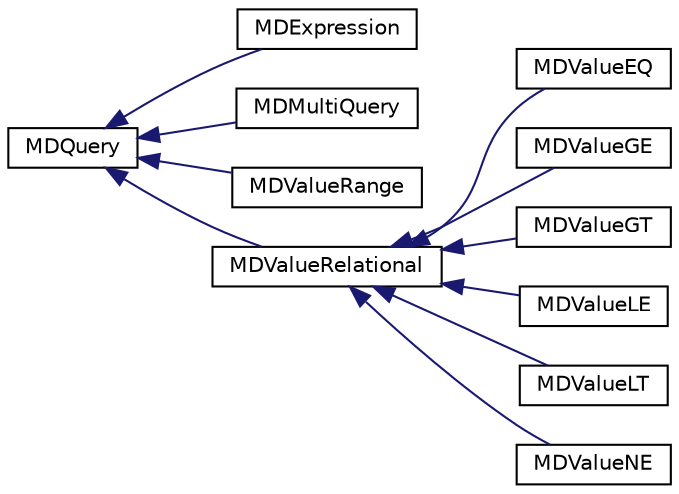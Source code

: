 digraph "Graphical Class Hierarchy"
{
  edge [fontname="Helvetica",fontsize="10",labelfontname="Helvetica",labelfontsize="10"];
  node [fontname="Helvetica",fontsize="10",shape=record];
  rankdir="LR";
  Node0 [label="MDQuery",height=0.2,width=0.4,color="black", fillcolor="white", style="filled",URL="$classMDQuery.html"];
  Node0 -> Node1 [dir="back",color="midnightblue",fontsize="10",style="solid",fontname="Helvetica"];
  Node1 [label="MDExpression",height=0.2,width=0.4,color="black", fillcolor="white", style="filled",URL="$classMDExpression.html"];
  Node0 -> Node2 [dir="back",color="midnightblue",fontsize="10",style="solid",fontname="Helvetica"];
  Node2 [label="MDMultiQuery",height=0.2,width=0.4,color="black", fillcolor="white", style="filled",URL="$classMDMultiQuery.html"];
  Node0 -> Node3 [dir="back",color="midnightblue",fontsize="10",style="solid",fontname="Helvetica"];
  Node3 [label="MDValueRange",height=0.2,width=0.4,color="black", fillcolor="white", style="filled",URL="$classMDValueRange.html"];
  Node0 -> Node4 [dir="back",color="midnightblue",fontsize="10",style="solid",fontname="Helvetica"];
  Node4 [label="MDValueRelational",height=0.2,width=0.4,color="black", fillcolor="white", style="filled",URL="$classMDValueRelational.html"];
  Node4 -> Node5 [dir="back",color="midnightblue",fontsize="10",style="solid",fontname="Helvetica"];
  Node5 [label="MDValueEQ",height=0.2,width=0.4,color="black", fillcolor="white", style="filled",URL="$classMDValueEQ.html"];
  Node4 -> Node6 [dir="back",color="midnightblue",fontsize="10",style="solid",fontname="Helvetica"];
  Node6 [label="MDValueGE",height=0.2,width=0.4,color="black", fillcolor="white", style="filled",URL="$classMDValueGE.html"];
  Node4 -> Node7 [dir="back",color="midnightblue",fontsize="10",style="solid",fontname="Helvetica"];
  Node7 [label="MDValueGT",height=0.2,width=0.4,color="black", fillcolor="white", style="filled",URL="$classMDValueGT.html"];
  Node4 -> Node8 [dir="back",color="midnightblue",fontsize="10",style="solid",fontname="Helvetica"];
  Node8 [label="MDValueLE",height=0.2,width=0.4,color="black", fillcolor="white", style="filled",URL="$classMDValueLE.html"];
  Node4 -> Node9 [dir="back",color="midnightblue",fontsize="10",style="solid",fontname="Helvetica"];
  Node9 [label="MDValueLT",height=0.2,width=0.4,color="black", fillcolor="white", style="filled",URL="$classMDValueLT.html"];
  Node4 -> Node10 [dir="back",color="midnightblue",fontsize="10",style="solid",fontname="Helvetica"];
  Node10 [label="MDValueNE",height=0.2,width=0.4,color="black", fillcolor="white", style="filled",URL="$classMDValueNE.html"];
}
